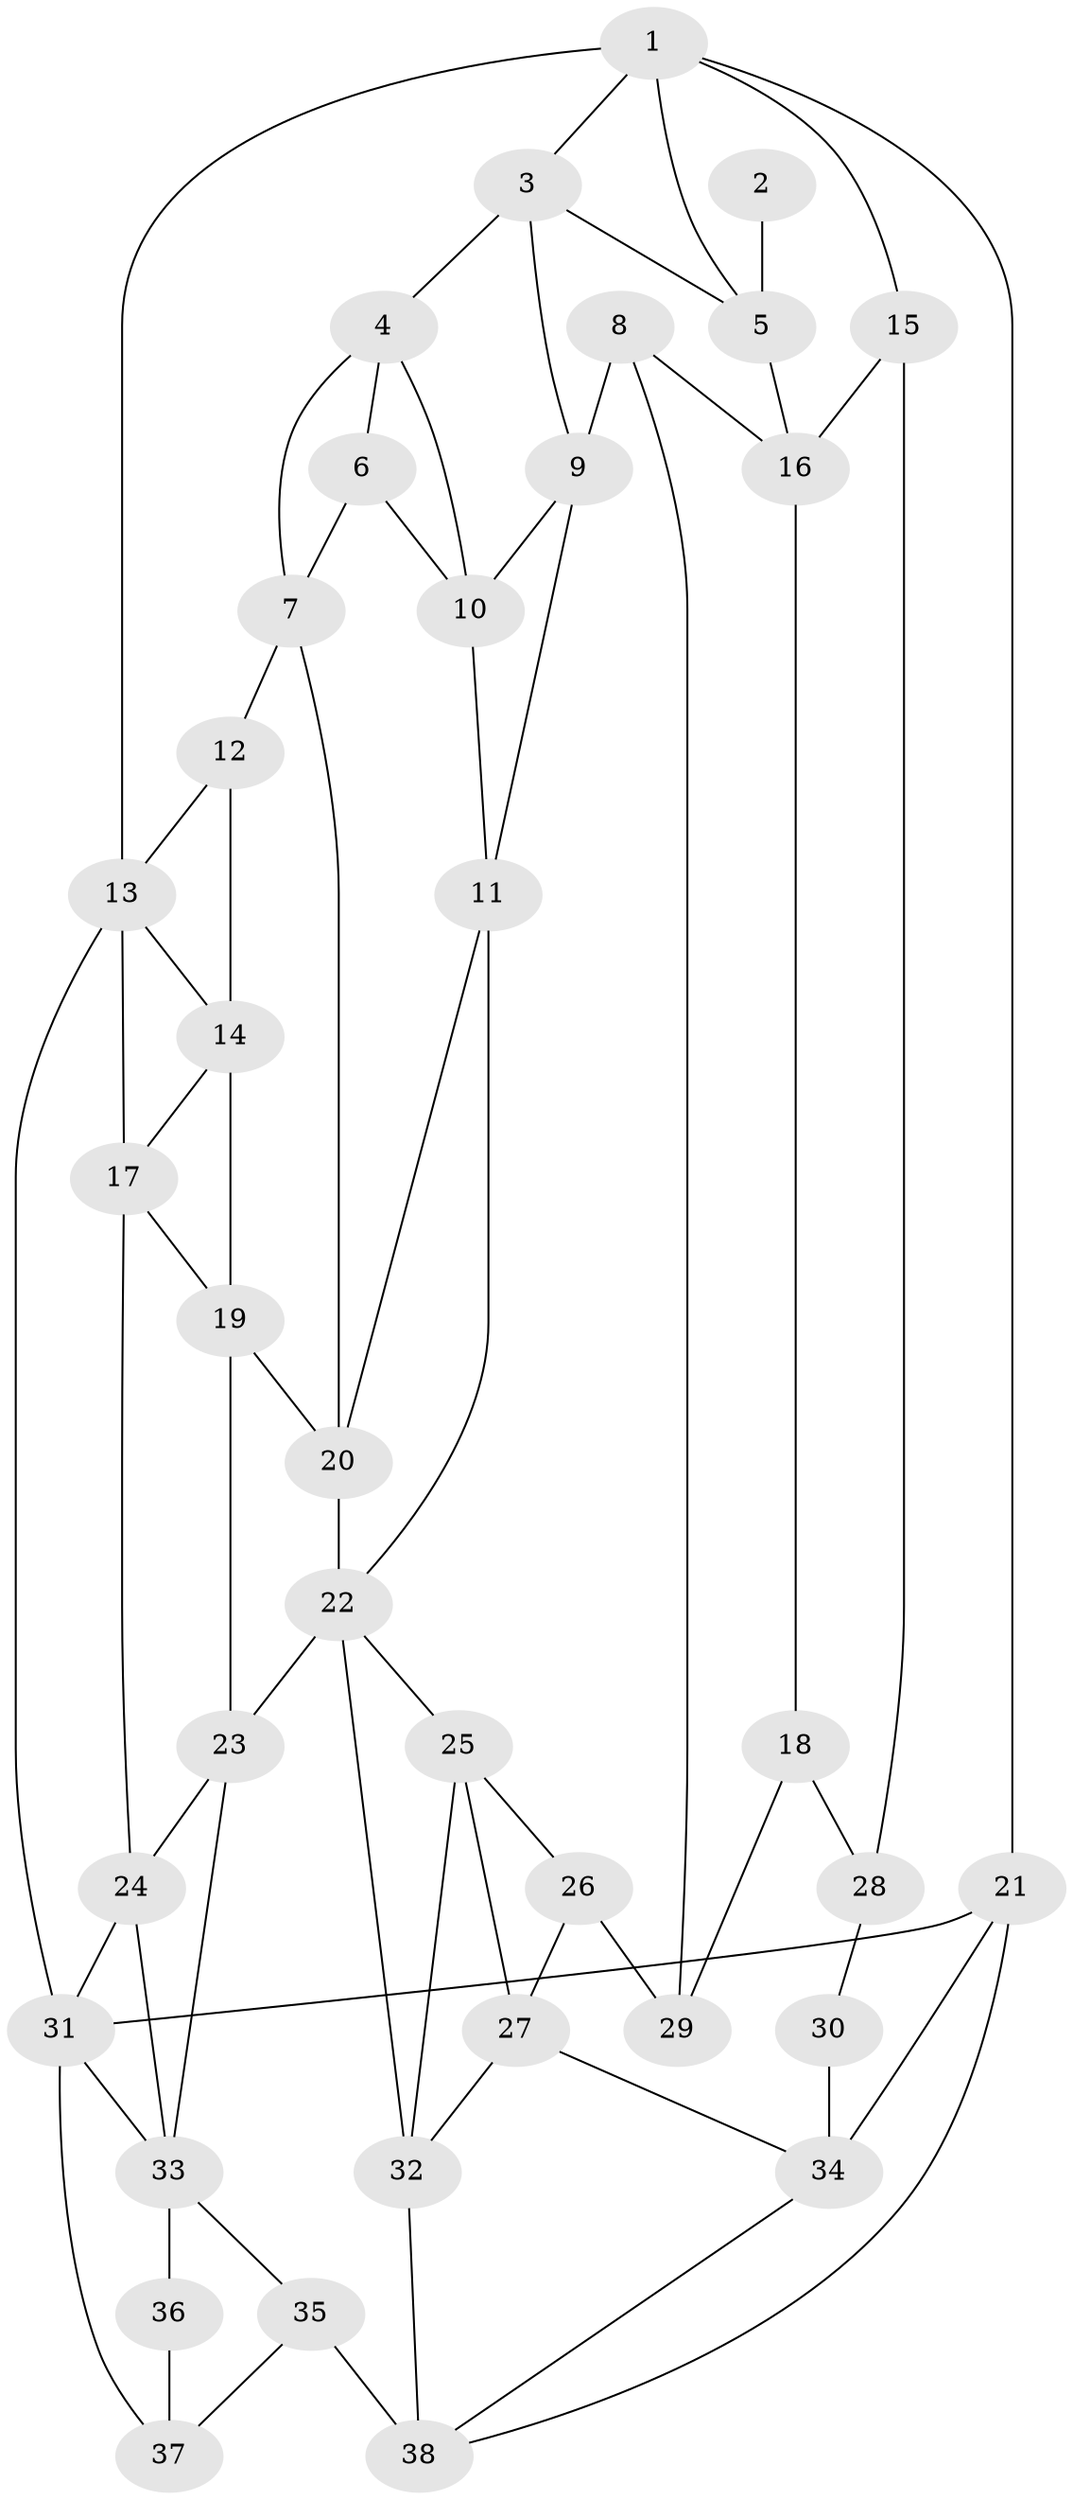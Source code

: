 // original degree distribution, {3: 0.031578947368421054, 4: 0.25263157894736843, 6: 0.24210526315789474, 5: 0.47368421052631576}
// Generated by graph-tools (version 1.1) at 2025/38/03/04/25 23:38:32]
// undirected, 38 vertices, 70 edges
graph export_dot {
  node [color=gray90,style=filled];
  1;
  2;
  3;
  4;
  5;
  6;
  7;
  8;
  9;
  10;
  11;
  12;
  13;
  14;
  15;
  16;
  17;
  18;
  19;
  20;
  21;
  22;
  23;
  24;
  25;
  26;
  27;
  28;
  29;
  30;
  31;
  32;
  33;
  34;
  35;
  36;
  37;
  38;
  1 -- 3 [weight=1.0];
  1 -- 5 [weight=1.0];
  1 -- 13 [weight=1.0];
  1 -- 15 [weight=1.0];
  1 -- 21 [weight=1.0];
  2 -- 5 [weight=2.0];
  3 -- 4 [weight=1.0];
  3 -- 5 [weight=1.0];
  3 -- 9 [weight=1.0];
  4 -- 6 [weight=1.0];
  4 -- 7 [weight=1.0];
  4 -- 10 [weight=1.0];
  5 -- 16 [weight=1.0];
  6 -- 7 [weight=1.0];
  6 -- 10 [weight=1.0];
  7 -- 12 [weight=1.0];
  7 -- 20 [weight=1.0];
  8 -- 9 [weight=1.0];
  8 -- 16 [weight=1.0];
  8 -- 29 [weight=1.0];
  9 -- 10 [weight=1.0];
  9 -- 11 [weight=1.0];
  10 -- 11 [weight=1.0];
  11 -- 20 [weight=1.0];
  11 -- 22 [weight=1.0];
  12 -- 13 [weight=1.0];
  12 -- 14 [weight=2.0];
  13 -- 14 [weight=1.0];
  13 -- 17 [weight=1.0];
  13 -- 31 [weight=1.0];
  14 -- 17 [weight=1.0];
  14 -- 19 [weight=1.0];
  15 -- 16 [weight=1.0];
  15 -- 28 [weight=1.0];
  16 -- 18 [weight=1.0];
  17 -- 19 [weight=1.0];
  17 -- 24 [weight=1.0];
  18 -- 28 [weight=1.0];
  18 -- 29 [weight=1.0];
  19 -- 20 [weight=2.0];
  19 -- 23 [weight=1.0];
  20 -- 22 [weight=1.0];
  21 -- 31 [weight=1.0];
  21 -- 34 [weight=1.0];
  21 -- 38 [weight=1.0];
  22 -- 23 [weight=1.0];
  22 -- 25 [weight=1.0];
  22 -- 32 [weight=1.0];
  23 -- 24 [weight=1.0];
  23 -- 33 [weight=1.0];
  24 -- 31 [weight=1.0];
  24 -- 33 [weight=1.0];
  25 -- 26 [weight=1.0];
  25 -- 27 [weight=1.0];
  25 -- 32 [weight=1.0];
  26 -- 27 [weight=1.0];
  26 -- 29 [weight=2.0];
  27 -- 32 [weight=1.0];
  27 -- 34 [weight=1.0];
  28 -- 30 [weight=2.0];
  30 -- 34 [weight=2.0];
  31 -- 33 [weight=1.0];
  31 -- 37 [weight=1.0];
  32 -- 38 [weight=1.0];
  33 -- 35 [weight=1.0];
  33 -- 36 [weight=2.0];
  34 -- 38 [weight=1.0];
  35 -- 37 [weight=1.0];
  35 -- 38 [weight=2.0];
  36 -- 37 [weight=2.0];
}
